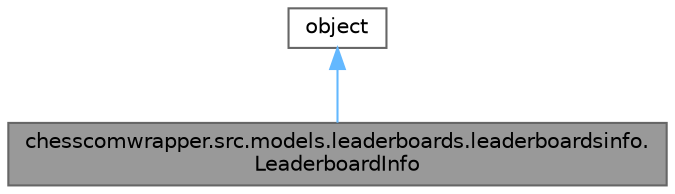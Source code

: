 digraph "chesscomwrapper.src.models.leaderboards.leaderboardsinfo.LeaderboardInfo"
{
 // LATEX_PDF_SIZE
  bgcolor="transparent";
  edge [fontname=Helvetica,fontsize=10,labelfontname=Helvetica,labelfontsize=10];
  node [fontname=Helvetica,fontsize=10,shape=box,height=0.2,width=0.4];
  Node1 [label="chesscomwrapper.src.models.leaderboards.leaderboardsinfo.\lLeaderboardInfo",height=0.2,width=0.4,color="gray40", fillcolor="grey60", style="filled", fontcolor="black",tooltip="A class to represent a liveRapidInfo object."];
  Node2 -> Node1 [dir="back",color="steelblue1",style="solid"];
  Node2 [label="object",height=0.2,width=0.4,color="gray40", fillcolor="white", style="filled",tooltip=" "];
}
